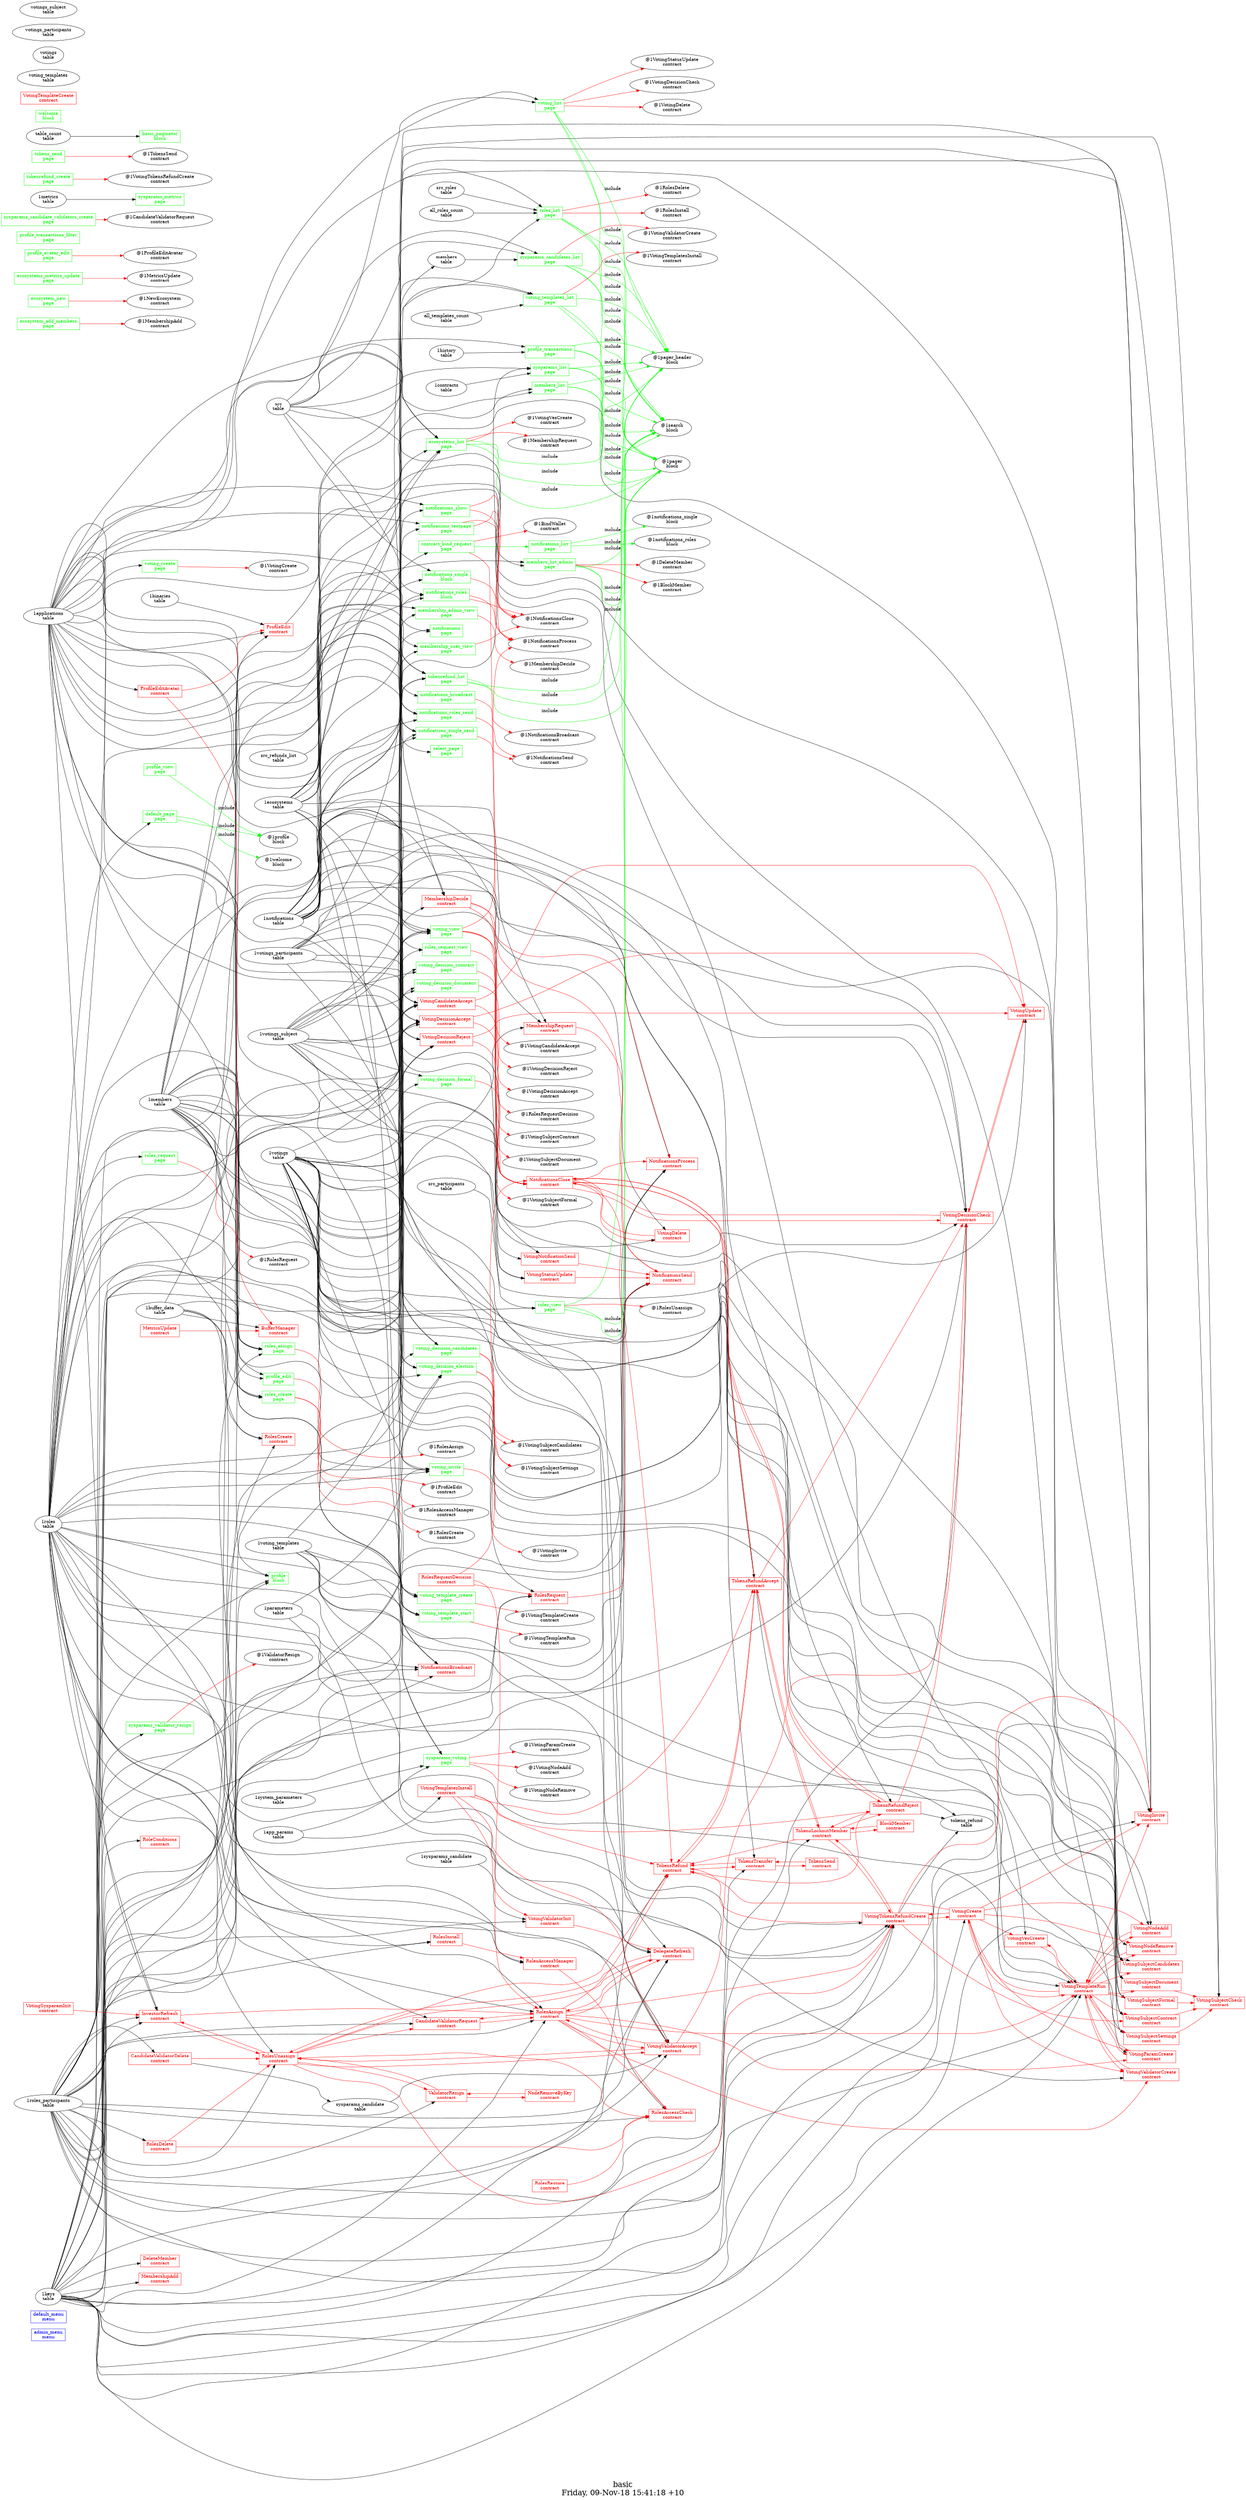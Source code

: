 digraph G {
fontsize="24";
label="basic\nFriday, 09-Nov-18 15:41:18 +10";
nojustify=true;
ordering=out;
rankdir=LR;
size="30";
"admin_menu\nmenu" [color=blue, fontcolor=blue, group=menus, shape=record];
"default_menu\nmenu" [color=blue, fontcolor=blue, group=menus, shape=record];
"contract_bind_request\npage" -> "NotificationsClose\ncontract"  [ color=red ]
"contract_bind_request\npage" -> "@1BindWallet\ncontract"  [ color=red ]
"1notifications\ntable" -> "contract_bind_request\npage"
"contract_bind_request\npage" -> "notifications_list\npage"  [ color=green ]
"contract_bind_request\npage" [color=green, fontcolor=green, group=pages, shape=record];
"1roles\ntable" -> "default_page\npage"
"default_page\npage" -> "@1profile\nblock"  [ color=green, label=include ]
"default_page\npage" -> "@1welcome\nblock"  [ color=green, label=include ]
"default_page\npage" [color=green, fontcolor=green, group=pages, shape=record];
"ecosystem_add_members\npage" -> "@1MembershipAdd\ncontract"  [ color=red ]
"ecosystem_add_members\npage" [color=green, fontcolor=green, group=pages, shape=record];
"ecosystem_new\npage" -> "@1NewEcosystem\ncontract"  [ color=red ]
"ecosystem_new\npage" [color=green, fontcolor=green, group=pages, shape=record];
"ecosystems_list\npage" -> "@1VotingVesCreate\ncontract"  [ color=red ]
"ecosystems_list\npage" -> "@1MembershipRequest\ncontract"  [ color=red ]
"1applications\ntable" -> "ecosystems_list\npage"
"1buffer_data\ntable" -> "ecosystems_list\npage"
"src\ntable" -> "ecosystems_list\npage"
"1notifications\ntable" -> "ecosystems_list\npage"
"1keys\ntable" -> "ecosystems_list\npage"
"ecosystems_list\npage" -> "@1pager_header\nblock"  [ color=green, label=include ]
"ecosystems_list\npage" -> "@1search\nblock"  [ color=green, label=include ]
"ecosystems_list\npage" -> "@1pager\nblock"  [ color=green, label=include ]
"ecosystems_list\npage" [color=green, fontcolor=green, group=pages, shape=record];
"ecosystems_metrics_update\npage" -> "@1MetricsUpdate\ncontract"  [ color=red ]
"ecosystems_metrics_update\npage" [color=green, fontcolor=green, group=pages, shape=record];
"src\ntable" -> "members_list\npage"
"1members\ntable" -> "members_list\npage"
"members_list\npage" -> "@1pager_header\nblock"  [ color=green, label=include ]
"members_list\npage" -> "@1search\nblock"  [ color=green, label=include ]
"members_list\npage" -> "@1pager\nblock"  [ color=green, label=include ]
"members_list\npage" [color=green, fontcolor=green, group=pages, shape=record];
"members_list_admin\npage" -> "@1DeleteMember\ncontract"  [ color=red ]
"members_list_admin\npage" -> "@1BlockMember\ncontract"  [ color=red ]
"src\ntable" -> "members_list_admin\npage"
"1members\ntable" -> "members_list_admin\npage"
"members_list_admin\npage" -> "@1pager_header\nblock"  [ color=green, label=include ]
"members_list_admin\npage" -> "@1search\nblock"  [ color=green, label=include ]
"members_list_admin\npage" -> "@1pager\nblock"  [ color=green, label=include ]
"members_list_admin\npage" [color=green, fontcolor=green, group=pages, shape=record];
"membership_admin_view\npage" -> "@1MembershipDecide\ncontract"  [ color=red ]
"1notifications\ntable" -> "membership_admin_view\npage"
"1ecosystems\ntable" -> "membership_admin_view\npage"
"membership_admin_view\npage" [color=green, fontcolor=green, group=pages, shape=record];
"membership_user_view\npage" -> "@1NotificationsClose\ncontract"  [ color=red ]
"1notifications\ntable" -> "membership_user_view\npage"
"1ecosystems\ntable" -> "membership_user_view\npage"
"membership_user_view\npage" [color=green, fontcolor=green, group=pages, shape=record];
"1notifications\ntable" -> "notifications\npage"
"1roles\ntable" -> "notifications\npage"
"notifications\npage" [color=green, fontcolor=green, group=pages, shape=record];
"notifications_broadcast\npage" -> "@1NotificationsBroadcast\ncontract"  [ color=red ]
"1ecosystems\ntable" -> "notifications_broadcast\npage"
"notifications_broadcast\npage" [color=green, fontcolor=green, group=pages, shape=record];
"notifications_list\npage" -> "@1notifications_single\nblock"  [ color=green, label=include ]
"notifications_list\npage" -> "@1notifications_roles\nblock"  [ color=green, label=include ]
"notifications_list\npage" [color=green, fontcolor=green, group=pages, shape=record];
"notifications_roles_send\npage" -> "@1NotificationsSend\ncontract"  [ color=red ]
"1applications\ntable" -> "notifications_roles_send\npage"
"1ecosystems\ntable" -> "notifications_roles_send\npage"
"1roles\ntable" -> "notifications_roles_send\npage"
"notifications_roles_send\npage" [color=green, fontcolor=green, group=pages, shape=record];
"notifications_show\npage" -> "@1NotificationsClose\ncontract"  [ color=red ]
"notifications_show\npage" -> "@1NotificationsProcess\ncontract"  [ color=red ]
"1applications\ntable" -> "notifications_show\npage"
"1notifications\ntable" -> "notifications_show\npage"
"notifications_show\npage" [color=green, fontcolor=green, group=pages, shape=record];
"notifications_single_send\npage" -> "@1NotificationsSend\ncontract"  [ color=red ]
"1applications\ntable" -> "notifications_single_send\npage"
"1ecosystems\ntable" -> "notifications_single_send\npage"
"1keys\ntable" -> "notifications_single_send\npage"
"1members\ntable" -> "notifications_single_send\npage"
"notifications_single_send\npage" [color=green, fontcolor=green, group=pages, shape=record];
"notifications_testpage\npage" -> "@1NotificationsClose\ncontract"  [ color=red ]
"notifications_testpage\npage" -> "@1NotificationsProcess\ncontract"  [ color=red ]
"1applications\ntable" -> "notifications_testpage\npage"
"1notifications\ntable" -> "notifications_testpage\npage"
"notifications_testpage\npage" [color=green, fontcolor=green, group=pages, shape=record];
"profile_avatar_edit\npage" -> "@1ProfileEditAvatar\ncontract"  [ color=red ]
"profile_avatar_edit\npage" [color=green, fontcolor=green, group=pages, shape=record];
"profile_edit\npage" -> "@1ProfileEdit\ncontract"  [ color=red ]
"1members\ntable" -> "profile_edit\npage"
"1buffer_data\ntable" -> "profile_edit\npage"
"profile_edit\npage" [color=green, fontcolor=green, group=pages, shape=record];
"1applications\ntable" -> "profile_transactions\npage"
"1history\ntable" -> "profile_transactions\npage"
"profile_transactions\npage" -> "@1pager_header\nblock"  [ color=green, label=include ]
"profile_transactions\npage" -> "@1search\nblock"  [ color=green, label=include ]
"profile_transactions\npage" -> "@1pager\nblock"  [ color=green, label=include ]
"profile_transactions\npage" [color=green, fontcolor=green, group=pages, shape=record];
"profile_transactions_filter\npage" [color=green, fontcolor=green, group=pages, shape=record];
"profile_view\npage" -> "@1profile\nblock"  [ color=green, label=include ]
"profile_view\npage" [color=green, fontcolor=green, group=pages, shape=record];
"roles_assign\npage" -> "@1RolesAssign\ncontract"  [ color=red ]
"1applications\ntable" -> "roles_assign\npage"
"1roles\ntable" -> "roles_assign\npage"
"1roles_participants\ntable" -> "roles_assign\npage"
"1keys\ntable" -> "roles_assign\npage"
"1members\ntable" -> "roles_assign\npage"
"roles_assign\npage" [color=green, fontcolor=green, group=pages, shape=record];
"roles_create\npage" -> "@1RolesAccessManager\ncontract"  [ color=red ]
"roles_create\npage" -> "@1RolesCreate\ncontract"  [ color=red ]
"1applications\ntable" -> "roles_create\npage"
"1roles\ntable" -> "roles_create\npage"
"1buffer_data\ntable" -> "roles_create\npage"
"roles_create\npage" [color=green, fontcolor=green, group=pages, shape=record];
"roles_list\npage" -> "@1RolesDelete\ncontract"  [ color=red ]
"roles_list\npage" -> "@1RolesInstall\ncontract"  [ color=red ]
"all_roles_count\ntable" -> "roles_list\npage"
"src_roles\ntable" -> "roles_list\npage"
"1applications\ntable" -> "roles_list\npage"
"1roles\ntable" -> "roles_list\npage"
"roles_list\npage" -> "@1pager_header\nblock"  [ color=green, label=include ]
"roles_list\npage" -> "@1search\nblock"  [ color=green, label=include ]
"roles_list\npage" -> "@1pager\nblock"  [ color=green, label=include ]
"roles_list\npage" [color=green, fontcolor=green, group=pages, shape=record];
"roles_request\npage" -> "@1RolesRequest\ncontract"  [ color=red ]
"1roles\ntable" -> "roles_request\npage"
"roles_request\npage" [color=green, fontcolor=green, group=pages, shape=record];
"roles_request_view\npage" -> "@1RolesRequestDecision\ncontract"  [ color=red ]
"1notifications\ntable" -> "roles_request_view\npage"
"1roles\ntable" -> "roles_request_view\npage"
"roles_request_view\npage" [color=green, fontcolor=green, group=pages, shape=record];
"roles_view\npage" -> "@1RolesUnassign\ncontract"  [ color=red ]
"1roles\ntable" -> "roles_view\npage"
"src_participants\ntable" -> "roles_view\npage"
"roles_view\npage" -> "@1pager_header\nblock"  [ color=green, label=include ]
"roles_view\npage" -> "@1search\nblock"  [ color=green, label=include ]
"roles_view\npage" -> "@1pager\nblock"  [ color=green, label=include ]
"roles_view\npage" [color=green, fontcolor=green, group=pages, shape=record];
"1ecosystems\ntable" -> "select_page\npage"
"select_page\npage" [color=green, fontcolor=green, group=pages, shape=record];
"sysparams_candidate_validators_create\npage" -> "@1CandidateValidatorRequest\ncontract"  [ color=red ]
"sysparams_candidate_validators_create\npage" [color=green, fontcolor=green, group=pages, shape=record];
"sysparams_candidates_list\npage" -> "@1VotingValidatorCreate\ncontract"  [ color=red ]
"1applications\ntable" -> "sysparams_candidates_list\npage"
"src\ntable" -> "sysparams_candidates_list\npage"
"members\ntable" -> "sysparams_candidates_list\npage"
"sysparams_candidates_list\npage" -> "@1pager_header\nblock"  [ color=green, label=include ]
"sysparams_candidates_list\npage" -> "@1search\nblock"  [ color=green, label=include ]
"sysparams_candidates_list\npage" -> "@1pager\nblock"  [ color=green, label=include ]
"sysparams_candidates_list\npage" [color=green, fontcolor=green, group=pages, shape=record];
"1roles_participants\ntable" -> "sysparams_list\npage"
"src\ntable" -> "sysparams_list\npage"
"1contracts\ntable" -> "sysparams_list\npage"
"sysparams_list\npage" -> "@1pager_header\nblock"  [ color=green, label=include ]
"sysparams_list\npage" -> "@1search\nblock"  [ color=green, label=include ]
"sysparams_list\npage" -> "@1pager\nblock"  [ color=green, label=include ]
"sysparams_list\npage" [color=green, fontcolor=green, group=pages, shape=record];
"1metrics\ntable" -> "sysparams_metrics\npage"
"sysparams_metrics\npage" [color=green, fontcolor=green, group=pages, shape=record];
"sysparams_validator_resign\npage" -> "@1ValidatorResign\ncontract"  [ color=red ]
"1roles_participants\ntable" -> "sysparams_validator_resign\npage"
"sysparams_validator_resign\npage" [color=green, fontcolor=green, group=pages, shape=record];
"sysparams_voting\npage" -> "@1VotingParamCreate\ncontract"  [ color=red ]
"sysparams_voting\npage" -> "@1VotingNodeAdd\ncontract"  [ color=red ]
"sysparams_voting\npage" -> "@1VotingNodeRemove\ncontract"  [ color=red ]
"1applications\ntable" -> "sysparams_voting\npage"
"1voting_templates\ntable" -> "sysparams_voting\npage"
"1system_parameters\ntable" -> "sysparams_voting\npage"
"1app_params\ntable" -> "sysparams_voting\npage"
"sysparams_voting\npage" [color=green, fontcolor=green, group=pages, shape=record];
"tokenrefund_create\npage" -> "@1VotingTokensRefundCreate\ncontract"  [ color=red ]
"tokenrefund_create\npage" [color=green, fontcolor=green, group=pages, shape=record];
"1applications\ntable" -> "tokenrefund_list\npage"
"1voting_templates\ntable" -> "tokenrefund_list\npage"
"1roles\ntable" -> "tokenrefund_list\npage"
"src_refunds_list\ntable" -> "tokenrefund_list\npage"
"tokenrefund_list\npage" -> "@1pager_header\nblock"  [ color=green, label=include ]
"tokenrefund_list\npage" -> "@1search\nblock"  [ color=green, label=include ]
"tokenrefund_list\npage" -> "@1pager\nblock"  [ color=green, label=include ]
"tokenrefund_list\npage" [color=green, fontcolor=green, group=pages, shape=record];
"tokens_send\npage" -> "@1TokensSend\ncontract"  [ color=red ]
"tokens_send\npage" [color=green, fontcolor=green, group=pages, shape=record];
"voting_create\npage" -> "@1VotingCreate\ncontract"  [ color=red ]
"1applications\ntable" -> "voting_create\npage"
"voting_create\npage" [color=green, fontcolor=green, group=pages, shape=record];
"voting_decision_candidates\npage" -> "@1VotingSubjectCandidates\ncontract"  [ color=red ]
"voting_decision_candidates\npage" -> "@1VotingSubjectSettings\ncontract"  [ color=red ]
"1votings\ntable" -> "voting_decision_candidates\npage"
"1roles\ntable" -> "voting_decision_candidates\npage"
"1votings_subject\ntable" -> "voting_decision_candidates\npage"
"voting_decision_candidates\npage" [color=green, fontcolor=green, group=pages, shape=record];
"voting_decision_contract\npage" -> "@1VotingSubjectContract\ncontract"  [ color=red ]
"1votings\ntable" -> "voting_decision_contract\npage"
"1votings_subject\ntable" -> "voting_decision_contract\npage"
"voting_decision_contract\npage" [color=green, fontcolor=green, group=pages, shape=record];
"voting_decision_document\npage" -> "@1VotingSubjectDocument\ncontract"  [ color=red ]
"1votings\ntable" -> "voting_decision_document\npage"
"1votings_subject\ntable" -> "voting_decision_document\npage"
"voting_decision_document\npage" [color=green, fontcolor=green, group=pages, shape=record];
"voting_decision_election\npage" -> "@1VotingSubjectCandidates\ncontract"  [ color=red ]
"voting_decision_election\npage" -> "@1VotingSubjectSettings\ncontract"  [ color=red ]
"1votings\ntable" -> "voting_decision_election\npage"
"1votings_subject\ntable" -> "voting_decision_election\npage"
"1keys\ntable" -> "voting_decision_election\npage"
"1members\ntable" -> "voting_decision_election\npage"
"1roles\ntable" -> "voting_decision_election\npage"
"voting_decision_election\npage" [color=green, fontcolor=green, group=pages, shape=record];
"voting_decision_formal\npage" -> "@1VotingSubjectFormal\ncontract"  [ color=red ]
"1votings\ntable" -> "voting_decision_formal\npage"
"1votings_subject\ntable" -> "voting_decision_formal\npage"
"voting_decision_formal\npage" [color=green, fontcolor=green, group=pages, shape=record];
"voting_invite\npage" -> "@1VotingInvite\ncontract"  [ color=red ]
"1votings\ntable" -> "voting_invite\npage"
"1votings_participants\ntable" -> "voting_invite\npage"
"1roles\ntable" -> "voting_invite\npage"
"1keys\ntable" -> "voting_invite\npage"
"1members\ntable" -> "voting_invite\npage"
"voting_invite\npage" [color=green, fontcolor=green, group=pages, shape=record];
"voting_list\npage" -> "@1VotingStatusUpdate\ncontract"  [ color=red ]
"voting_list\npage" -> "@1VotingDecisionCheck\ncontract"  [ color=red ]
"voting_list\npage" -> "@1VotingDelete\ncontract"  [ color=red ]
"1applications\ntable" -> "voting_list\npage"
"src\ntable" -> "voting_list\npage"
"voting_list\npage" -> "@1pager_header\nblock"  [ color=green, label=include ]
"voting_list\npage" -> "@1search\nblock"  [ color=green, label=include ]
"voting_list\npage" -> "@1pager\nblock"  [ color=green, label=include ]
"voting_list\npage" [color=green, fontcolor=green, group=pages, shape=record];
"voting_template_create\npage" -> "@1VotingTemplateCreate\ncontract"  [ color=red ]
"1applications\ntable" -> "voting_template_create\npage"
"1voting_templates\ntable" -> "voting_template_create\npage"
"1roles\ntable" -> "voting_template_create\npage"
"voting_template_create\npage" [color=green, fontcolor=green, group=pages, shape=record];
"voting_template_start\npage" -> "@1VotingTemplateRun\ncontract"  [ color=red ]
"1applications\ntable" -> "voting_template_start\npage"
"1voting_templates\ntable" -> "voting_template_start\npage"
"1roles\ntable" -> "voting_template_start\npage"
"voting_template_start\npage" [color=green, fontcolor=green, group=pages, shape=record];
"voting_templates_list\npage" -> "@1VotingTemplatesInstall\ncontract"  [ color=red ]
"1applications\ntable" -> "voting_templates_list\npage"
"all_templates_count\ntable" -> "voting_templates_list\npage"
"src\ntable" -> "voting_templates_list\npage"
"voting_templates_list\npage" -> "@1pager_header\nblock"  [ color=green, label=include ]
"voting_templates_list\npage" -> "@1search\nblock"  [ color=green, label=include ]
"voting_templates_list\npage" -> "@1pager\nblock"  [ color=green, label=include ]
"voting_templates_list\npage" [color=green, fontcolor=green, group=pages, shape=record];
"voting_view\npage" -> "@1NotificationsProcess\ncontract"  [ color=red ]
"voting_view\npage" -> "@1VotingCandidateAccept\ncontract"  [ color=red ]
"voting_view\npage" -> "@1VotingDecisionReject\ncontract"  [ color=red ]
"voting_view\npage" -> "@1VotingDecisionAccept\ncontract"  [ color=red ]
"1applications\ntable" -> "voting_view\npage"
"1notifications\ntable" -> "voting_view\npage"
"1votings\ntable" -> "voting_view\npage"
"1votings_participants\ntable" -> "voting_view\npage"
"1roles\ntable" -> "voting_view\npage"
"1votings_subject\ntable" -> "voting_view\npage"
"voting_view\npage" [color=green, fontcolor=green, group=pages, shape=record];
"table_count\ntable" -> "basic_paginator\nblock"
"basic_paginator\nblock" [color=green, fontcolor=green, group=blocks, shape=record];
"notifications_roles\nblock" -> "@1NotificationsProcess\ncontract"  [ color=red ]
"notifications_roles\nblock" -> "@1NotificationsClose\ncontract"  [ color=red ]
"1roles\ntable" -> "notifications_roles\nblock"
"1ecosystems\ntable" -> "notifications_roles\nblock"
"src\ntable" -> "notifications_roles\nblock"
"notifications_roles\nblock" [color=green, fontcolor=green, group=blocks, shape=record];
"notifications_single\nblock" -> "@1NotificationsClose\ncontract"  [ color=red ]
"1ecosystems\ntable" -> "notifications_single\nblock"
"src\ntable" -> "notifications_single\nblock"
"notifications_single\nblock" [color=green, fontcolor=green, group=blocks, shape=record];
"1members\ntable" -> "profile\nblock"
"1roles\ntable" -> "profile\nblock"
"1keys\ntable" -> "profile\nblock"
"1roles_participants\ntable" -> "profile\nblock"
"profile\nblock" [color=green, fontcolor=green, group=blocks, shape=record];
"welcome\nblock" [color=green, fontcolor=green, group=blocks, shape=record];
"BlockMember\ncontract" -> "TokensLockoutMember\ncontract"  [ color=red ]
"BlockMember\ncontract" [color=red, fontcolor=red, group=contracts, shape=record];
"1buffer_data\ntable" -> "BufferManager\ncontract"
"BufferManager\ncontract" [color=red, fontcolor=red, group=contracts, shape=record];
"CandidateValidatorDelete\ncontract" -> "RolesUnassign\ncontract"  [ color=red ]
"CandidateValidatorDelete\ncontract" -> "sysparams_candidate\ntable"  [ color="" ]
"1roles_participants\ntable" -> "CandidateValidatorDelete\ncontract"
"CandidateValidatorDelete\ncontract" [color=red, fontcolor=red, group=contracts, shape=record];
"CandidateValidatorRequest\ncontract" -> "RolesAssign\ncontract"  [ color=red ]
"1keys\ntable" -> "CandidateValidatorRequest\ncontract"
"1roles\ntable" -> "CandidateValidatorRequest\ncontract"
"CandidateValidatorRequest\ncontract" [color=red, fontcolor=red, group=contracts, shape=record];
"DelegateRefresh\ncontract" -> "RolesAssign\ncontract"  [ color=red ]
"DelegateRefresh\ncontract" -> "RolesUnassign\ncontract"  [ color=red ]
"1roles\ntable" -> "DelegateRefresh\ncontract"
"1ecosystems\ntable" -> "DelegateRefresh\ncontract"
"1parameters\ntable" -> "DelegateRefresh\ncontract"
"1roles_participants\ntable" -> "DelegateRefresh\ncontract"
"1keys\ntable" -> "DelegateRefresh\ncontract"
"DelegateRefresh\ncontract" [color=red, fontcolor=red, group=contracts, shape=record];
"1keys\ntable" -> "DeleteMember\ncontract"
"DeleteMember\ncontract" [color=red, fontcolor=red, group=contracts, shape=record];
"InvestorRefresh\ncontract" -> "RolesAssign\ncontract"  [ color=red ]
"InvestorRefresh\ncontract" -> "RolesUnassign\ncontract"  [ color=red ]
"1applications\ntable" -> "InvestorRefresh\ncontract"
"1roles\ntable" -> "InvestorRefresh\ncontract"
"1keys\ntable" -> "InvestorRefresh\ncontract"
"1roles_participants\ntable" -> "InvestorRefresh\ncontract"
"InvestorRefresh\ncontract" [color=red, fontcolor=red, group=contracts, shape=record];
"1keys\ntable" -> "MembershipAdd\ncontract"
"MembershipAdd\ncontract" [color=red, fontcolor=red, group=contracts, shape=record];
"MembershipDecide\ncontract" -> "NotificationsClose\ncontract"  [ color=red ]
"MembershipDecide\ncontract" -> "NotificationsProcess\ncontract"  [ color=red ]
"MembershipDecide\ncontract" -> "NotificationsSend\ncontract"  [ color=red ]
"1notifications\ntable" -> "MembershipDecide\ncontract"
"1keys\ntable" -> "MembershipDecide\ncontract"
"1ecosystems\ntable" -> "MembershipDecide\ncontract"
"MembershipDecide\ncontract" [color=red, fontcolor=red, group=contracts, shape=record];
"MembershipRequest\ncontract" -> "NotificationsSend\ncontract"  [ color=red ]
"1notifications\ntable" -> "MembershipRequest\ncontract"
"1ecosystems\ntable" -> "MembershipRequest\ncontract"
"1parameters\ntable" -> "MembershipRequest\ncontract"
"MembershipRequest\ncontract" [color=red, fontcolor=red, group=contracts, shape=record];
"MetricsUpdate\ncontract" -> "BufferManager\ncontract"  [ color=red ]
"MetricsUpdate\ncontract" [color=red, fontcolor=red, group=contracts, shape=record];
"NodeRemoveByKey\ncontract" -> "ValidatorResign\ncontract"  [ color=red ]
"NodeRemoveByKey\ncontract" [color=red, fontcolor=red, group=contracts, shape=record];
"1members\ntable" -> "NotificationsBroadcast\ncontract"
"1keys\ntable" -> "NotificationsBroadcast\ncontract"
"1ecosystems\ntable" -> "NotificationsBroadcast\ncontract"
"1parameters\ntable" -> "NotificationsBroadcast\ncontract"
"1roles_participants\ntable" -> "NotificationsBroadcast\ncontract"
"NotificationsBroadcast\ncontract" [color=red, fontcolor=red, group=contracts, shape=record];
"NotificationsClose\ncontract" -> "NotificationsProcess\ncontract"  [ color=red ]
"NotificationsClose\ncontract" -> "TokensRefund\ncontract"  [ color=red ]
"NotificationsClose\ncontract" -> "TokensRefundAccept\ncontract"  [ color=red ]
"NotificationsClose\ncontract" -> "TokensRefundReject\ncontract"  [ color=red ]
"NotificationsClose\ncontract" -> "VotingDecisionCheck\ncontract"  [ color=red ]
"NotificationsClose\ncontract" -> "VotingDelete\ncontract"  [ color=red ]
"1notifications\ntable" -> "NotificationsClose\ncontract"
"NotificationsClose\ncontract" [color=red, fontcolor=red, group=contracts, shape=record];
"1members\ntable" -> "NotificationsProcess\ncontract"
"1keys\ntable" -> "NotificationsProcess\ncontract"
"1notifications\ntable" -> "NotificationsProcess\ncontract"
"1roles_participants\ntable" -> "NotificationsProcess\ncontract"
"NotificationsProcess\ncontract" [color=red, fontcolor=red, group=contracts, shape=record];
"1members\ntable" -> "NotificationsSend\ncontract"
"1keys\ntable" -> "NotificationsSend\ncontract"
"1roles\ntable" -> "NotificationsSend\ncontract"
"1roles_participants\ntable" -> "NotificationsSend\ncontract"
"NotificationsSend\ncontract" [color=red, fontcolor=red, group=contracts, shape=record];
"ProfileEdit\ncontract" -> "members\ntable"  [ color="" ]
"1members\ntable" -> "ProfileEdit\ncontract"
"1applications\ntable" -> "ProfileEdit\ncontract"
"1binaries\ntable" -> "ProfileEdit\ncontract"
"ProfileEdit\ncontract" [color=red, fontcolor=red, group=contracts, shape=record];
"ProfileEditAvatar\ncontract" -> "BufferManager\ncontract"  [ color=red ]
"ProfileEditAvatar\ncontract" -> "ProfileEdit\ncontract"  [ color=red ]
"1applications\ntable" -> "ProfileEditAvatar\ncontract"
"ProfileEditAvatar\ncontract" [color=red, fontcolor=red, group=contracts, shape=record];
"1roles_participants\ntable" -> "RoleConditions\ncontract"
"RoleConditions\ncontract" [color=red, fontcolor=red, group=contracts, shape=record];
"1roles\ntable" -> "RolesAccessCheck\ncontract"
"1roles_participants\ntable" -> "RolesAccessCheck\ncontract"
"RolesAccessCheck\ncontract" [color=red, fontcolor=red, group=contracts, shape=record];
"RolesAccessManager\ncontract" -> "RolesAccessCheck\ncontract"  [ color=red ]
"1roles\ntable" -> "RolesAccessManager\ncontract"
"1buffer_data\ntable" -> "RolesAccessManager\ncontract"
"RolesAccessManager\ncontract" [color=red, fontcolor=red, group=contracts, shape=record];
"RolesAssign\ncontract" -> "CandidateValidatorRequest\ncontract"  [ color=red ]
"RolesAssign\ncontract" -> "DelegateRefresh\ncontract"  [ color=red ]
"RolesAssign\ncontract" -> "RolesAccessCheck\ncontract"  [ color=red ]
"RolesAssign\ncontract" -> "TokensRefund\ncontract"  [ color=red ]
"RolesAssign\ncontract" -> "VotingParamCreate\ncontract"  [ color=red ]
"RolesAssign\ncontract" -> "VotingTemplateRun\ncontract"  [ color=red ]
"RolesAssign\ncontract" -> "VotingTokensRefundCreate\ncontract"  [ color=red ]
"RolesAssign\ncontract" -> "VotingValidatorAccept\ncontract"  [ color=red ]
"RolesAssign\ncontract" -> "VotingValidatorCreate\ncontract"  [ color=red ]
"1members\ntable" -> "RolesAssign\ncontract"
"1keys\ntable" -> "RolesAssign\ncontract"
"1roles\ntable" -> "RolesAssign\ncontract"
"1roles_participants\ntable" -> "RolesAssign\ncontract"
"RolesAssign\ncontract" [color=red, fontcolor=red, group=contracts, shape=record];
"1members\ntable" -> "RolesCreate\ncontract"
"1keys\ntable" -> "RolesCreate\ncontract"
"1buffer_data\ntable" -> "RolesCreate\ncontract"
"RolesCreate\ncontract" [color=red, fontcolor=red, group=contracts, shape=record];
"RolesDelete\ncontract" -> "RolesAccessCheck\ncontract"  [ color=red ]
"RolesDelete\ncontract" -> "RolesUnassign\ncontract"  [ color=red ]
"1roles_participants\ntable" -> "RolesDelete\ncontract"
"RolesDelete\ncontract" [color=red, fontcolor=red, group=contracts, shape=record];
"RolesInstall\ncontract" -> "RolesAccessManager\ncontract"  [ color=red ]
"1roles\ntable" -> "RolesInstall\ncontract"
"1roles_participants\ntable" -> "RolesInstall\ncontract"
"RolesInstall\ncontract" [color=red, fontcolor=red, group=contracts, shape=record];
"RolesRequest\ncontract" -> "NotificationsSend\ncontract"  [ color=red ]
"1roles\ntable" -> "RolesRequest\ncontract"
"1roles_participants\ntable" -> "RolesRequest\ncontract"
"1notifications\ntable" -> "RolesRequest\ncontract"
"RolesRequest\ncontract" [color=red, fontcolor=red, group=contracts, shape=record];
"RolesRequestDecision\ncontract" -> "NotificationsClose\ncontract"  [ color=red ]
"RolesRequestDecision\ncontract" -> "RolesAssign\ncontract"  [ color=red ]
"RolesRequestDecision\ncontract" -> "RolesRequest\ncontract"  [ color=red ]
"RolesRequestDecision\ncontract" [color=red, fontcolor=red, group=contracts, shape=record];
"RolesRestore\ncontract" -> "RolesAccessCheck\ncontract"  [ color=red ]
"RolesRestore\ncontract" [color=red, fontcolor=red, group=contracts, shape=record];
"RolesUnassign\ncontract" -> "CandidateValidatorRequest\ncontract"  [ color=red ]
"RolesUnassign\ncontract" -> "DelegateRefresh\ncontract"  [ color=red ]
"RolesUnassign\ncontract" -> "InvestorRefresh\ncontract"  [ color=red ]
"RolesUnassign\ncontract" -> "RolesAccessCheck\ncontract"  [ color=red ]
"RolesUnassign\ncontract" -> "TokensRefund\ncontract"  [ color=red ]
"RolesUnassign\ncontract" -> "ValidatorResign\ncontract"  [ color=red ]
"RolesUnassign\ncontract" -> "VotingTokensRefundCreate\ncontract"  [ color=red ]
"RolesUnassign\ncontract" -> "VotingValidatorAccept\ncontract"  [ color=red ]
"1roles_participants\ntable" -> "RolesUnassign\ncontract"
"1roles\ntable" -> "RolesUnassign\ncontract"
"RolesUnassign\ncontract" [color=red, fontcolor=red, group=contracts, shape=record];
"TokensLockoutMember\ncontract" -> "BlockMember\ncontract"  [ color=red ]
"TokensLockoutMember\ncontract" -> "TokensRefund\ncontract"  [ color=red ]
"TokensLockoutMember\ncontract" -> "TokensRefundAccept\ncontract"  [ color=red ]
"TokensLockoutMember\ncontract" -> "TokensRefundReject\ncontract"  [ color=red ]
"TokensLockoutMember\ncontract" -> "VotingTokensRefundCreate\ncontract"  [ color=red ]
"1keys\ntable" -> "TokensLockoutMember\ncontract"
"TokensLockoutMember\ncontract" [color=red, fontcolor=red, group=contracts, shape=record];
"TokensRefund\ncontract" -> "TokensRefundAccept\ncontract"  [ color=red ]
"TokensRefund\ncontract" -> "TokensTransfer\ncontract"  [ color=red ]
"1keys\ntable" -> "TokensRefund\ncontract"
"TokensRefund\ncontract" [color=red, fontcolor=red, group=contracts, shape=record];
"TokensRefundAccept\ncontract" -> "NotificationsClose\ncontract"  [ color=red ]
"TokensRefundAccept\ncontract" -> "TokensLockoutMember\ncontract"  [ color=red ]
"TokensRefundAccept\ncontract" -> "TokensRefund\ncontract"  [ color=red ]
"TokensRefundAccept\ncontract" -> "VotingDecisionCheck\ncontract"  [ color=red ]
"TokensRefundAccept\ncontract" -> "tokens_refund\ntable"  [ color="" ]
"1notifications\ntable" -> "TokensRefundAccept\ncontract"
"TokensRefundAccept\ncontract" [color=red, fontcolor=red, group=contracts, shape=record];
"TokensRefundReject\ncontract" -> "NotificationsClose\ncontract"  [ color=red ]
"TokensRefundReject\ncontract" -> "TokensLockoutMember\ncontract"  [ color=red ]
"TokensRefundReject\ncontract" -> "TokensRefund\ncontract"  [ color=red ]
"TokensRefundReject\ncontract" -> "VotingDecisionCheck\ncontract"  [ color=red ]
"TokensRefundReject\ncontract" -> "tokens_refund\ntable"  [ color="" ]
"1notifications\ntable" -> "TokensRefundReject\ncontract"
"TokensRefundReject\ncontract" [color=red, fontcolor=red, group=contracts, shape=record];
"TokensSend\ncontract" -> "TokensTransfer\ncontract"  [ color=red ]
"TokensSend\ncontract" [color=red, fontcolor=red, group=contracts, shape=record];
"TokensTransfer\ncontract" -> "TokensRefund\ncontract"  [ color=red ]
"TokensTransfer\ncontract" -> "TokensSend\ncontract"  [ color=red ]
"1ecosystems\ntable" -> "TokensTransfer\ncontract"
"1keys\ntable" -> "TokensTransfer\ncontract"
"TokensTransfer\ncontract" [color=red, fontcolor=red, group=contracts, shape=record];
"ValidatorResign\ncontract" -> "NodeRemoveByKey\ncontract"  [ color=red ]
"ValidatorResign\ncontract" -> "RolesUnassign\ncontract"  [ color=red ]
"1roles_participants\ntable" -> "ValidatorResign\ncontract"
"ValidatorResign\ncontract" [color=red, fontcolor=red, group=contracts, shape=record];
"VotingCandidateAccept\ncontract" -> "NotificationsClose\ncontract"  [ color=red ]
"VotingCandidateAccept\ncontract" -> "VotingUpdate\ncontract"  [ color=red ]
"1notifications\ntable" -> "VotingCandidateAccept\ncontract"
"1votings\ntable" -> "VotingCandidateAccept\ncontract"
"1votings_subject\ntable" -> "VotingCandidateAccept\ncontract"
"1votings_participants\ntable" -> "VotingCandidateAccept\ncontract"
"1roles_participants\ntable" -> "VotingCandidateAccept\ncontract"
"1members\ntable" -> "VotingCandidateAccept\ncontract"
"VotingCandidateAccept\ncontract" [color=red, fontcolor=red, group=contracts, shape=record];
"VotingCreate\ncontract" -> "TokensRefund\ncontract"  [ color=red ]
"VotingCreate\ncontract" -> "VotingInvite\ncontract"  [ color=red ]
"VotingCreate\ncontract" -> "VotingNodeAdd\ncontract"  [ color=red ]
"VotingCreate\ncontract" -> "VotingNodeRemove\ncontract"  [ color=red ]
"VotingCreate\ncontract" -> "VotingParamCreate\ncontract"  [ color=red ]
"VotingCreate\ncontract" -> "VotingTemplateRun\ncontract"  [ color=red ]
"VotingCreate\ncontract" -> "VotingTokensRefundCreate\ncontract"  [ color=red ]
"VotingCreate\ncontract" -> "VotingValidatorCreate\ncontract"  [ color=red ]
"VotingCreate\ncontract" -> "VotingVesCreate\ncontract"  [ color=red ]
"1keys\ntable" -> "VotingCreate\ncontract"
"VotingCreate\ncontract" [color=red, fontcolor=red, group=contracts, shape=record];
"VotingDecisionAccept\ncontract" -> "NotificationsClose\ncontract"  [ color=red ]
"VotingDecisionAccept\ncontract" -> "VotingUpdate\ncontract"  [ color=red ]
"1notifications\ntable" -> "VotingDecisionAccept\ncontract"
"1votings\ntable" -> "VotingDecisionAccept\ncontract"
"1votings_subject\ntable" -> "VotingDecisionAccept\ncontract"
"1votings_participants\ntable" -> "VotingDecisionAccept\ncontract"
"1roles_participants\ntable" -> "VotingDecisionAccept\ncontract"
"1members\ntable" -> "VotingDecisionAccept\ncontract"
"VotingDecisionAccept\ncontract" [color=red, fontcolor=red, group=contracts, shape=record];
"VotingDecisionCheck\ncontract" -> "NotificationsClose\ncontract"  [ color=red ]
"VotingDecisionCheck\ncontract" -> "VotingUpdate\ncontract"  [ color=red ]
"1votings_participants\ntable" -> "VotingDecisionCheck\ncontract"
"1notifications\ntable" -> "VotingDecisionCheck\ncontract"
"1votings\ntable" -> "VotingDecisionCheck\ncontract"
"1votings_subject\ntable" -> "VotingDecisionCheck\ncontract"
"1roles\ntable" -> "VotingDecisionCheck\ncontract"
"1roles_participants\ntable" -> "VotingDecisionCheck\ncontract"
"VotingDecisionCheck\ncontract" [color=red, fontcolor=red, group=contracts, shape=record];
"VotingDecisionReject\ncontract" -> "NotificationsClose\ncontract"  [ color=red ]
"VotingDecisionReject\ncontract" -> "VotingUpdate\ncontract"  [ color=red ]
"1notifications\ntable" -> "VotingDecisionReject\ncontract"
"1votings\ntable" -> "VotingDecisionReject\ncontract"
"1votings_participants\ntable" -> "VotingDecisionReject\ncontract"
"1roles_participants\ntable" -> "VotingDecisionReject\ncontract"
"1members\ntable" -> "VotingDecisionReject\ncontract"
"VotingDecisionReject\ncontract" [color=red, fontcolor=red, group=contracts, shape=record];
"VotingDelete\ncontract" -> "NotificationsClose\ncontract"  [ color=red ]
"1votings\ntable" -> "VotingDelete\ncontract"
"1notifications\ntable" -> "VotingDelete\ncontract"
"VotingDelete\ncontract" [color=red, fontcolor=red, group=contracts, shape=record];
"1members\ntable" -> "VotingInvite\ncontract"
"1votings\ntable" -> "VotingInvite\ncontract"
"1keys\ntable" -> "VotingInvite\ncontract"
"1votings_participants\ntable" -> "VotingInvite\ncontract"
"1roles_participants\ntable" -> "VotingInvite\ncontract"
"VotingInvite\ncontract" [color=red, fontcolor=red, group=contracts, shape=record];
"VotingNodeAdd\ncontract" -> "VotingTemplateRun\ncontract"  [ color=red ]
"1keys\ntable" -> "VotingNodeAdd\ncontract"
"1applications\ntable" -> "VotingNodeAdd\ncontract"
"VotingNodeAdd\ncontract" [color=red, fontcolor=red, group=contracts, shape=record];
"VotingNodeRemove\ncontract" -> "VotingTemplateRun\ncontract"  [ color=red ]
"1applications\ntable" -> "VotingNodeRemove\ncontract"
"VotingNodeRemove\ncontract" [color=red, fontcolor=red, group=contracts, shape=record];
"VotingNotificationSend\ncontract" -> "NotificationsSend\ncontract"  [ color=red ]
"1votings\ntable" -> "VotingNotificationSend\ncontract"
"1votings_participants\ntable" -> "VotingNotificationSend\ncontract"
"VotingNotificationSend\ncontract" [color=red, fontcolor=red, group=contracts, shape=record];
"VotingParamCreate\ncontract" -> "VotingTemplateRun\ncontract"  [ color=red ]
"1applications\ntable" -> "VotingParamCreate\ncontract"
"VotingParamCreate\ncontract" [color=red, fontcolor=red, group=contracts, shape=record];
"VotingStatusUpdate\ncontract" -> "NotificationsSend\ncontract"  [ color=red ]
"1votings\ntable" -> "VotingStatusUpdate\ncontract"
"1votings_participants\ntable" -> "VotingStatusUpdate\ncontract"
"VotingStatusUpdate\ncontract" [color=red, fontcolor=red, group=contracts, shape=record];
"1members\ntable" -> "VotingSubjectCandidates\ncontract"
"1keys\ntable" -> "VotingSubjectCandidates\ncontract"
"1votings\ntable" -> "VotingSubjectCandidates\ncontract"
"1votings_subject\ntable" -> "VotingSubjectCandidates\ncontract"
"VotingSubjectCandidates\ncontract" [color=red, fontcolor=red, group=contracts, shape=record];
"1votings\ntable" -> "VotingSubjectCheck\ncontract"
"1votings_subject\ntable" -> "VotingSubjectCheck\ncontract"
"VotingSubjectCheck\ncontract" [color=red, fontcolor=red, group=contracts, shape=record];
"VotingSubjectContract\ncontract" -> "VotingSubjectCheck\ncontract"  [ color=red ]
"1votings\ntable" -> "VotingSubjectContract\ncontract"
"1votings_subject\ntable" -> "VotingSubjectContract\ncontract"
"VotingSubjectContract\ncontract" [color=red, fontcolor=red, group=contracts, shape=record];
"VotingSubjectDocument\ncontract" -> "VotingSubjectCheck\ncontract"  [ color=red ]
"1votings\ntable" -> "VotingSubjectDocument\ncontract"
"1votings_subject\ntable" -> "VotingSubjectDocument\ncontract"
"VotingSubjectDocument\ncontract" [color=red, fontcolor=red, group=contracts, shape=record];
"VotingSubjectFormal\ncontract" -> "VotingSubjectCheck\ncontract"  [ color=red ]
"1votings\ntable" -> "VotingSubjectFormal\ncontract"
"1votings_subject\ntable" -> "VotingSubjectFormal\ncontract"
"VotingSubjectFormal\ncontract" [color=red, fontcolor=red, group=contracts, shape=record];
"VotingSubjectSettings\ncontract" -> "VotingSubjectCheck\ncontract"  [ color=red ]
"1votings\ntable" -> "VotingSubjectSettings\ncontract"
"1roles\ntable" -> "VotingSubjectSettings\ncontract"
"VotingSubjectSettings\ncontract" [color=red, fontcolor=red, group=contracts, shape=record];
"VotingSysparamInit\ncontract" -> "InvestorRefresh\ncontract"  [ color=red ]
"VotingSysparamInit\ncontract" [color=red, fontcolor=red, group=contracts, shape=record];
"VotingTemplateCreate\ncontract" [color=red, fontcolor=red, group=contracts, shape=record];
"VotingTemplateRun\ncontract" -> "VotingCreate\ncontract"  [ color=red ]
"VotingTemplateRun\ncontract" -> "VotingInvite\ncontract"  [ color=red ]
"VotingTemplateRun\ncontract" -> "VotingNodeAdd\ncontract"  [ color=red ]
"VotingTemplateRun\ncontract" -> "VotingNodeRemove\ncontract"  [ color=red ]
"VotingTemplateRun\ncontract" -> "VotingParamCreate\ncontract"  [ color=red ]
"VotingTemplateRun\ncontract" -> "VotingSubjectCandidates\ncontract"  [ color=red ]
"VotingTemplateRun\ncontract" -> "VotingSubjectContract\ncontract"  [ color=red ]
"VotingTemplateRun\ncontract" -> "VotingSubjectDocument\ncontract"  [ color=red ]
"VotingTemplateRun\ncontract" -> "VotingSubjectFormal\ncontract"  [ color=red ]
"VotingTemplateRun\ncontract" -> "VotingSubjectSettings\ncontract"  [ color=red ]
"VotingTemplateRun\ncontract" -> "VotingValidatorCreate\ncontract"  [ color=red ]
"VotingTemplateRun\ncontract" -> "VotingVesCreate\ncontract"  [ color=red ]
"1voting_templates\ntable" -> "VotingTemplateRun\ncontract"
"1keys\ntable" -> "VotingTemplateRun\ncontract"
"1roles\ntable" -> "VotingTemplateRun\ncontract"
"1votings\ntable" -> "VotingTemplateRun\ncontract"
"1roles_participants\ntable" -> "VotingTemplateRun\ncontract"
"VotingTemplateRun\ncontract" [color=red, fontcolor=red, group=contracts, shape=record];
"VotingTemplatesInstall\ncontract" -> "TokensRefund\ncontract"  [ color=red ]
"VotingTemplatesInstall\ncontract" -> "TokensRefundAccept\ncontract"  [ color=red ]
"VotingTemplatesInstall\ncontract" -> "TokensRefundReject\ncontract"  [ color=red ]
"VotingTemplatesInstall\ncontract" -> "VotingValidatorAccept\ncontract"  [ color=red ]
"VotingTemplatesInstall\ncontract" -> "VotingValidatorInit\ncontract"  [ color=red ]
"1app_params\ntable" -> "VotingTemplatesInstall\ncontract"
"VotingTemplatesInstall\ncontract" [color=red, fontcolor=red, group=contracts, shape=record];
"VotingTokensRefundCreate\ncontract" -> "TokensLockoutMember\ncontract"  [ color=red ]
"VotingTokensRefundCreate\ncontract" -> "TokensRefund\ncontract"  [ color=red ]
"VotingTokensRefundCreate\ncontract" -> "VotingCreate\ncontract"  [ color=red ]
"VotingTokensRefundCreate\ncontract" -> "VotingInvite\ncontract"  [ color=red ]
"VotingTokensRefundCreate\ncontract" -> "VotingSubjectContract\ncontract"  [ color=red ]
"VotingTokensRefundCreate\ncontract" -> "tokens_refund\ntable"  [ color="" ]
"1keys\ntable" -> "VotingTokensRefundCreate\ncontract"
"1applications\ntable" -> "VotingTokensRefundCreate\ncontract"
"1voting_templates\ntable" -> "VotingTokensRefundCreate\ncontract"
"1roles\ntable" -> "VotingTokensRefundCreate\ncontract"
"1roles_participants\ntable" -> "VotingTokensRefundCreate\ncontract"
"VotingTokensRefundCreate\ncontract" [color=red, fontcolor=red, group=contracts, shape=record];
"VotingUpdate\ncontract" -> "VotingDecisionCheck\ncontract"  [ color=red ]
"1votings\ntable" -> "VotingUpdate\ncontract"
"VotingUpdate\ncontract" [color=red, fontcolor=red, group=contracts, shape=record];
"VotingValidatorAccept\ncontract" -> "RolesAssign\ncontract"  [ color=red ]
"VotingValidatorAccept\ncontract" -> "RolesUnassign\ncontract"  [ color=red ]
"VotingValidatorAccept\ncontract" -> "VotingDecisionCheck\ncontract"  [ color=red ]
"1applications\ntable" -> "VotingValidatorAccept\ncontract"
"1voting_templates\ntable" -> "VotingValidatorAccept\ncontract"
"sysparams_candidate\ntable" -> "VotingValidatorAccept\ncontract"
"1roles_participants\ntable" -> "VotingValidatorAccept\ncontract"
"1roles\ntable" -> "VotingValidatorAccept\ncontract"
"VotingValidatorAccept\ncontract" [color=red, fontcolor=red, group=contracts, shape=record];
"VotingValidatorCreate\ncontract" -> "VotingTemplateRun\ncontract"  [ color=red ]
"1applications\ntable" -> "VotingValidatorCreate\ncontract"
"VotingValidatorCreate\ncontract" [color=red, fontcolor=red, group=contracts, shape=record];
"VotingValidatorInit\ncontract" -> "DelegateRefresh\ncontract"  [ color=red ]
"1roles_participants\ntable" -> "VotingValidatorInit\ncontract"
"1sysparams_candidate\ntable" -> "VotingValidatorInit\ncontract"
"VotingValidatorInit\ncontract" [color=red, fontcolor=red, group=contracts, shape=record];
"VotingVesCreate\ncontract" -> "VotingTemplateRun\ncontract"  [ color=red ]
"1applications\ntable" -> "VotingVesCreate\ncontract"
"VotingVesCreate\ncontract" [color=red, fontcolor=red, group=contracts, shape=record];
"sysparams_candidate\ntable" [color="", fontcolor="", group=tables, shape=""];
"tokens_refund\ntable" [color="", fontcolor="", group=tables, shape=""];
"voting_templates\ntable" [color="", fontcolor="", group=tables, shape=""];
"votings\ntable" [color="", fontcolor="", group=tables, shape=""];
"votings_participants\ntable" [color="", fontcolor="", group=tables, shape=""];
"votings_subject\ntable" [color="", fontcolor="", group=tables, shape=""];
}
